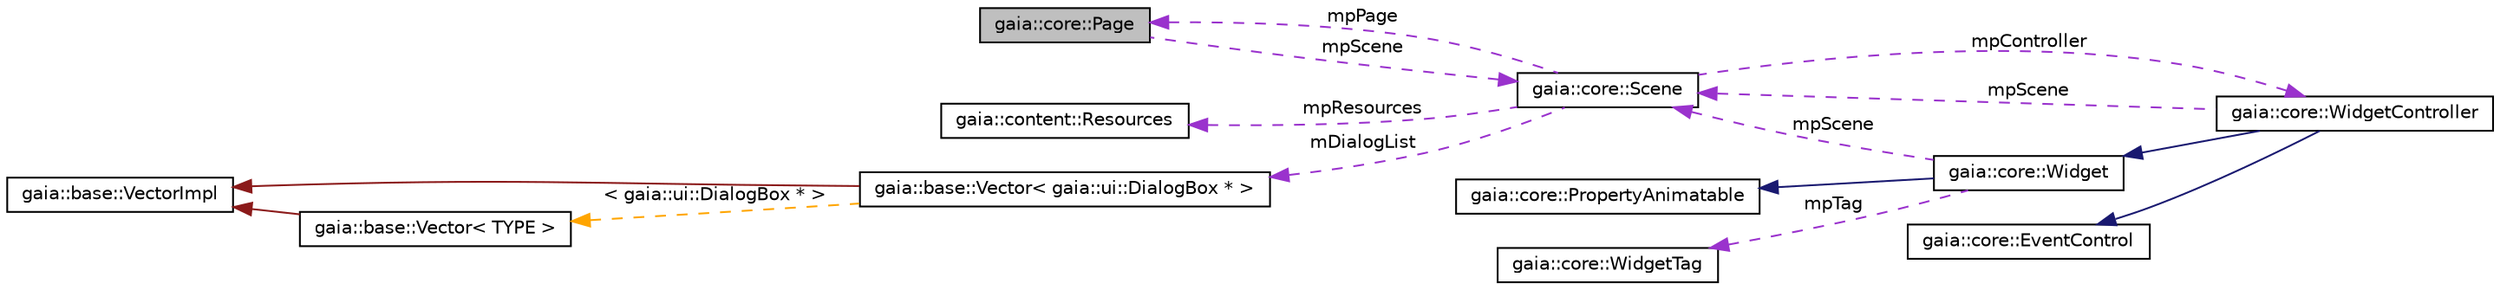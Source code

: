 digraph G
{
  edge [fontname="Helvetica",fontsize="10",labelfontname="Helvetica",labelfontsize="10"];
  node [fontname="Helvetica",fontsize="10",shape=record];
  rankdir=LR;
  Node1 [label="gaia::core::Page",height=0.2,width=0.4,color="black", fillcolor="grey75", style="filled" fontcolor="black"];
  Node2 -> Node1 [dir=back,color="darkorchid3",fontsize="10",style="dashed",label="mpScene",fontname="Helvetica"];
  Node2 [label="gaia::core::Scene",height=0.2,width=0.4,color="black", fillcolor="white", style="filled",URL="$d5/dfb/classgaia_1_1core_1_1_scene.html",tooltip="A Scene is used to build a visual interface."];
  Node3 -> Node2 [dir=back,color="darkorchid3",fontsize="10",style="dashed",label="mpController",fontname="Helvetica"];
  Node3 [label="gaia::core::WidgetController",height=0.2,width=0.4,color="black", fillcolor="white", style="filled",URL="$db/d6c/classgaia_1_1core_1_1_widget_controller.html",tooltip="Define the default widget layout to put sets of layout in it."];
  Node4 -> Node3 [dir=back,color="midnightblue",fontsize="10",style="solid",fontname="Helvetica"];
  Node4 [label="gaia::core::Widget",height=0.2,width=0.4,color="black", fillcolor="white", style="filled",URL="$d8/dac/classgaia_1_1core_1_1_widget.html",tooltip="The Widget class is the base class of all user interface component."];
  Node5 -> Node4 [dir=back,color="midnightblue",fontsize="10",style="solid",fontname="Helvetica"];
  Node5 [label="gaia::core::PropertyAnimatable",height=0.2,width=0.4,color="black", fillcolor="white", style="filled",URL="$d0/db2/classgaia_1_1core_1_1_property_animatable.html",tooltip="Any animation object need to implement PropertyAnimatable because of setting value."];
  Node2 -> Node4 [dir=back,color="darkorchid3",fontsize="10",style="dashed",label="mpScene",fontname="Helvetica"];
  Node6 -> Node4 [dir=back,color="darkorchid3",fontsize="10",style="dashed",label="mpTag",fontname="Helvetica"];
  Node6 [label="gaia::core::WidgetTag",height=0.2,width=0.4,color="black", fillcolor="white", style="filled",URL="$db/d88/classgaia_1_1core_1_1_widget_tag.html"];
  Node7 -> Node3 [dir=back,color="midnightblue",fontsize="10",style="solid",fontname="Helvetica"];
  Node7 [label="gaia::core::EventControl",height=0.2,width=0.4,color="black", fillcolor="white", style="filled",URL="$dd/de0/classgaia_1_1core_1_1_event_control.html",tooltip="EventControl is used to dispatch event and register listener."];
  Node2 -> Node3 [dir=back,color="darkorchid3",fontsize="10",style="dashed",label="mpScene",fontname="Helvetica"];
  Node8 -> Node2 [dir=back,color="darkorchid3",fontsize="10",style="dashed",label="mpResources",fontname="Helvetica"];
  Node8 [label="gaia::content::Resources",height=0.2,width=0.4,color="black", fillcolor="white", style="filled",URL="$de/dad/classgaia_1_1content_1_1_resources.html",tooltip="Class for accessing an application&#39;s resources."];
  Node9 -> Node2 [dir=back,color="darkorchid3",fontsize="10",style="dashed",label="mDialogList",fontname="Helvetica"];
  Node9 [label="gaia::base::Vector\< gaia::ui::DialogBox * \>",height=0.2,width=0.4,color="black", fillcolor="white", style="filled",URL="$df/d5d/classgaia_1_1base_1_1_vector.html"];
  Node10 -> Node9 [dir=back,color="firebrick4",fontsize="10",style="solid",fontname="Helvetica"];
  Node10 [label="gaia::base::VectorImpl",height=0.2,width=0.4,color="black", fillcolor="white", style="filled",URL="$d0/d21/classgaia_1_1base_1_1_vector_impl.html",tooltip="Implements vector data structure equipped with copy-on-write mechanism."];
  Node11 -> Node9 [dir=back,color="orange",fontsize="10",style="dashed",label="\< gaia::ui::DialogBox * \>",fontname="Helvetica"];
  Node11 [label="gaia::base::Vector\< TYPE \>",height=0.2,width=0.4,color="black", fillcolor="white", style="filled",URL="$df/d5d/classgaia_1_1base_1_1_vector.html",tooltip="This class implements the vector data structure."];
  Node10 -> Node11 [dir=back,color="firebrick4",fontsize="10",style="solid",fontname="Helvetica"];
  Node1 -> Node2 [dir=back,color="darkorchid3",fontsize="10",style="dashed",label="mpPage",fontname="Helvetica"];
}
